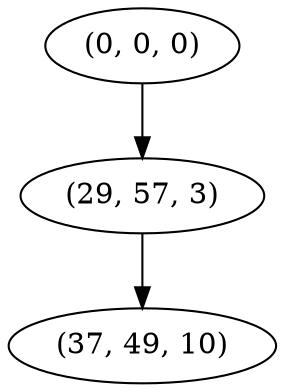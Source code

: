 digraph tree {
    "(0, 0, 0)";
    "(29, 57, 3)";
    "(37, 49, 10)";
    "(0, 0, 0)" -> "(29, 57, 3)";
    "(29, 57, 3)" -> "(37, 49, 10)";
}
